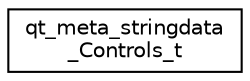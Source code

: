 digraph "Graphical Class Hierarchy"
{
 // LATEX_PDF_SIZE
  edge [fontname="Helvetica",fontsize="10",labelfontname="Helvetica",labelfontsize="10"];
  node [fontname="Helvetica",fontsize="10",shape=record];
  rankdir="LR";
  Node0 [label="qt_meta_stringdata\l_Controls_t",height=0.2,width=0.4,color="black", fillcolor="white", style="filled",URL="$structqt__meta__stringdata___controls__t.html"];
}
